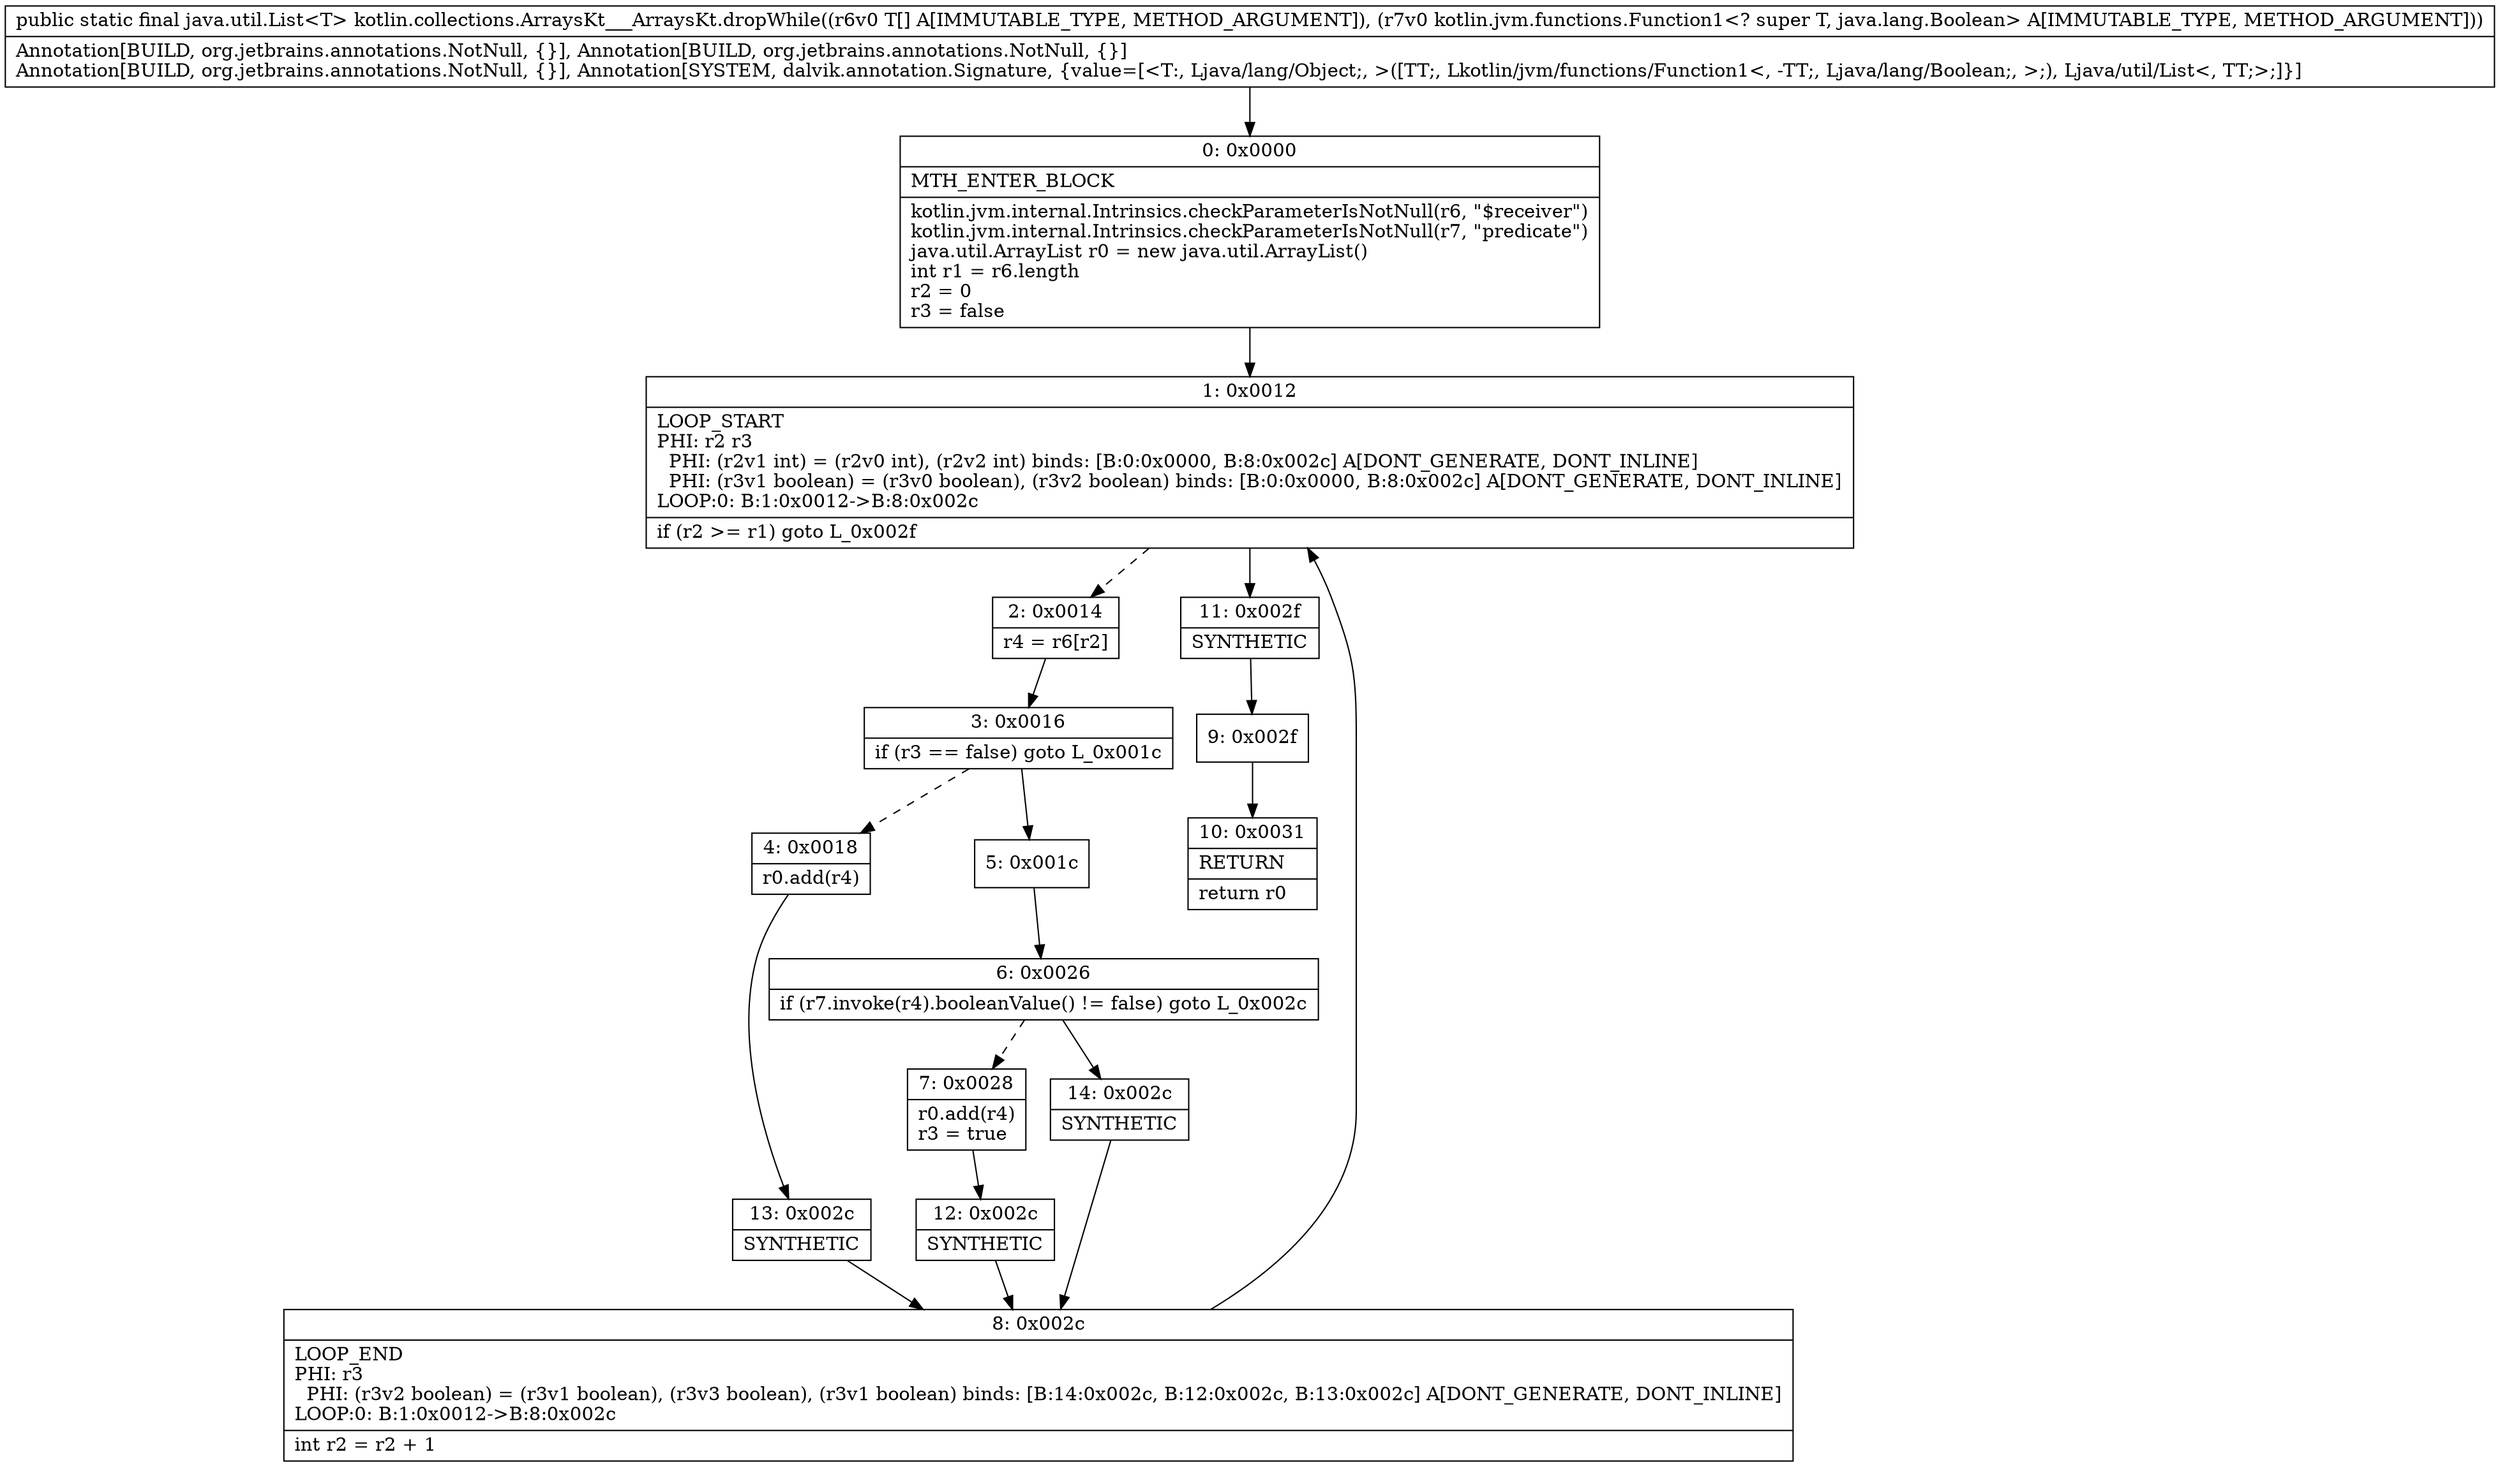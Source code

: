 digraph "CFG forkotlin.collections.ArraysKt___ArraysKt.dropWhile([Ljava\/lang\/Object;Lkotlin\/jvm\/functions\/Function1;)Ljava\/util\/List;" {
Node_0 [shape=record,label="{0\:\ 0x0000|MTH_ENTER_BLOCK\l|kotlin.jvm.internal.Intrinsics.checkParameterIsNotNull(r6, \"$receiver\")\lkotlin.jvm.internal.Intrinsics.checkParameterIsNotNull(r7, \"predicate\")\ljava.util.ArrayList r0 = new java.util.ArrayList()\lint r1 = r6.length\lr2 = 0\lr3 = false\l}"];
Node_1 [shape=record,label="{1\:\ 0x0012|LOOP_START\lPHI: r2 r3 \l  PHI: (r2v1 int) = (r2v0 int), (r2v2 int) binds: [B:0:0x0000, B:8:0x002c] A[DONT_GENERATE, DONT_INLINE]\l  PHI: (r3v1 boolean) = (r3v0 boolean), (r3v2 boolean) binds: [B:0:0x0000, B:8:0x002c] A[DONT_GENERATE, DONT_INLINE]\lLOOP:0: B:1:0x0012\-\>B:8:0x002c\l|if (r2 \>= r1) goto L_0x002f\l}"];
Node_2 [shape=record,label="{2\:\ 0x0014|r4 = r6[r2]\l}"];
Node_3 [shape=record,label="{3\:\ 0x0016|if (r3 == false) goto L_0x001c\l}"];
Node_4 [shape=record,label="{4\:\ 0x0018|r0.add(r4)\l}"];
Node_5 [shape=record,label="{5\:\ 0x001c}"];
Node_6 [shape=record,label="{6\:\ 0x0026|if (r7.invoke(r4).booleanValue() != false) goto L_0x002c\l}"];
Node_7 [shape=record,label="{7\:\ 0x0028|r0.add(r4)\lr3 = true\l}"];
Node_8 [shape=record,label="{8\:\ 0x002c|LOOP_END\lPHI: r3 \l  PHI: (r3v2 boolean) = (r3v1 boolean), (r3v3 boolean), (r3v1 boolean) binds: [B:14:0x002c, B:12:0x002c, B:13:0x002c] A[DONT_GENERATE, DONT_INLINE]\lLOOP:0: B:1:0x0012\-\>B:8:0x002c\l|int r2 = r2 + 1\l}"];
Node_9 [shape=record,label="{9\:\ 0x002f}"];
Node_10 [shape=record,label="{10\:\ 0x0031|RETURN\l|return r0\l}"];
Node_11 [shape=record,label="{11\:\ 0x002f|SYNTHETIC\l}"];
Node_12 [shape=record,label="{12\:\ 0x002c|SYNTHETIC\l}"];
Node_13 [shape=record,label="{13\:\ 0x002c|SYNTHETIC\l}"];
Node_14 [shape=record,label="{14\:\ 0x002c|SYNTHETIC\l}"];
MethodNode[shape=record,label="{public static final java.util.List\<T\> kotlin.collections.ArraysKt___ArraysKt.dropWhile((r6v0 T[] A[IMMUTABLE_TYPE, METHOD_ARGUMENT]), (r7v0 kotlin.jvm.functions.Function1\<? super T, java.lang.Boolean\> A[IMMUTABLE_TYPE, METHOD_ARGUMENT]))  | Annotation[BUILD, org.jetbrains.annotations.NotNull, \{\}], Annotation[BUILD, org.jetbrains.annotations.NotNull, \{\}]\lAnnotation[BUILD, org.jetbrains.annotations.NotNull, \{\}], Annotation[SYSTEM, dalvik.annotation.Signature, \{value=[\<T:, Ljava\/lang\/Object;, \>([TT;, Lkotlin\/jvm\/functions\/Function1\<, \-TT;, Ljava\/lang\/Boolean;, \>;), Ljava\/util\/List\<, TT;\>;]\}]\l}"];
MethodNode -> Node_0;
Node_0 -> Node_1;
Node_1 -> Node_2[style=dashed];
Node_1 -> Node_11;
Node_2 -> Node_3;
Node_3 -> Node_4[style=dashed];
Node_3 -> Node_5;
Node_4 -> Node_13;
Node_5 -> Node_6;
Node_6 -> Node_7[style=dashed];
Node_6 -> Node_14;
Node_7 -> Node_12;
Node_8 -> Node_1;
Node_9 -> Node_10;
Node_11 -> Node_9;
Node_12 -> Node_8;
Node_13 -> Node_8;
Node_14 -> Node_8;
}

